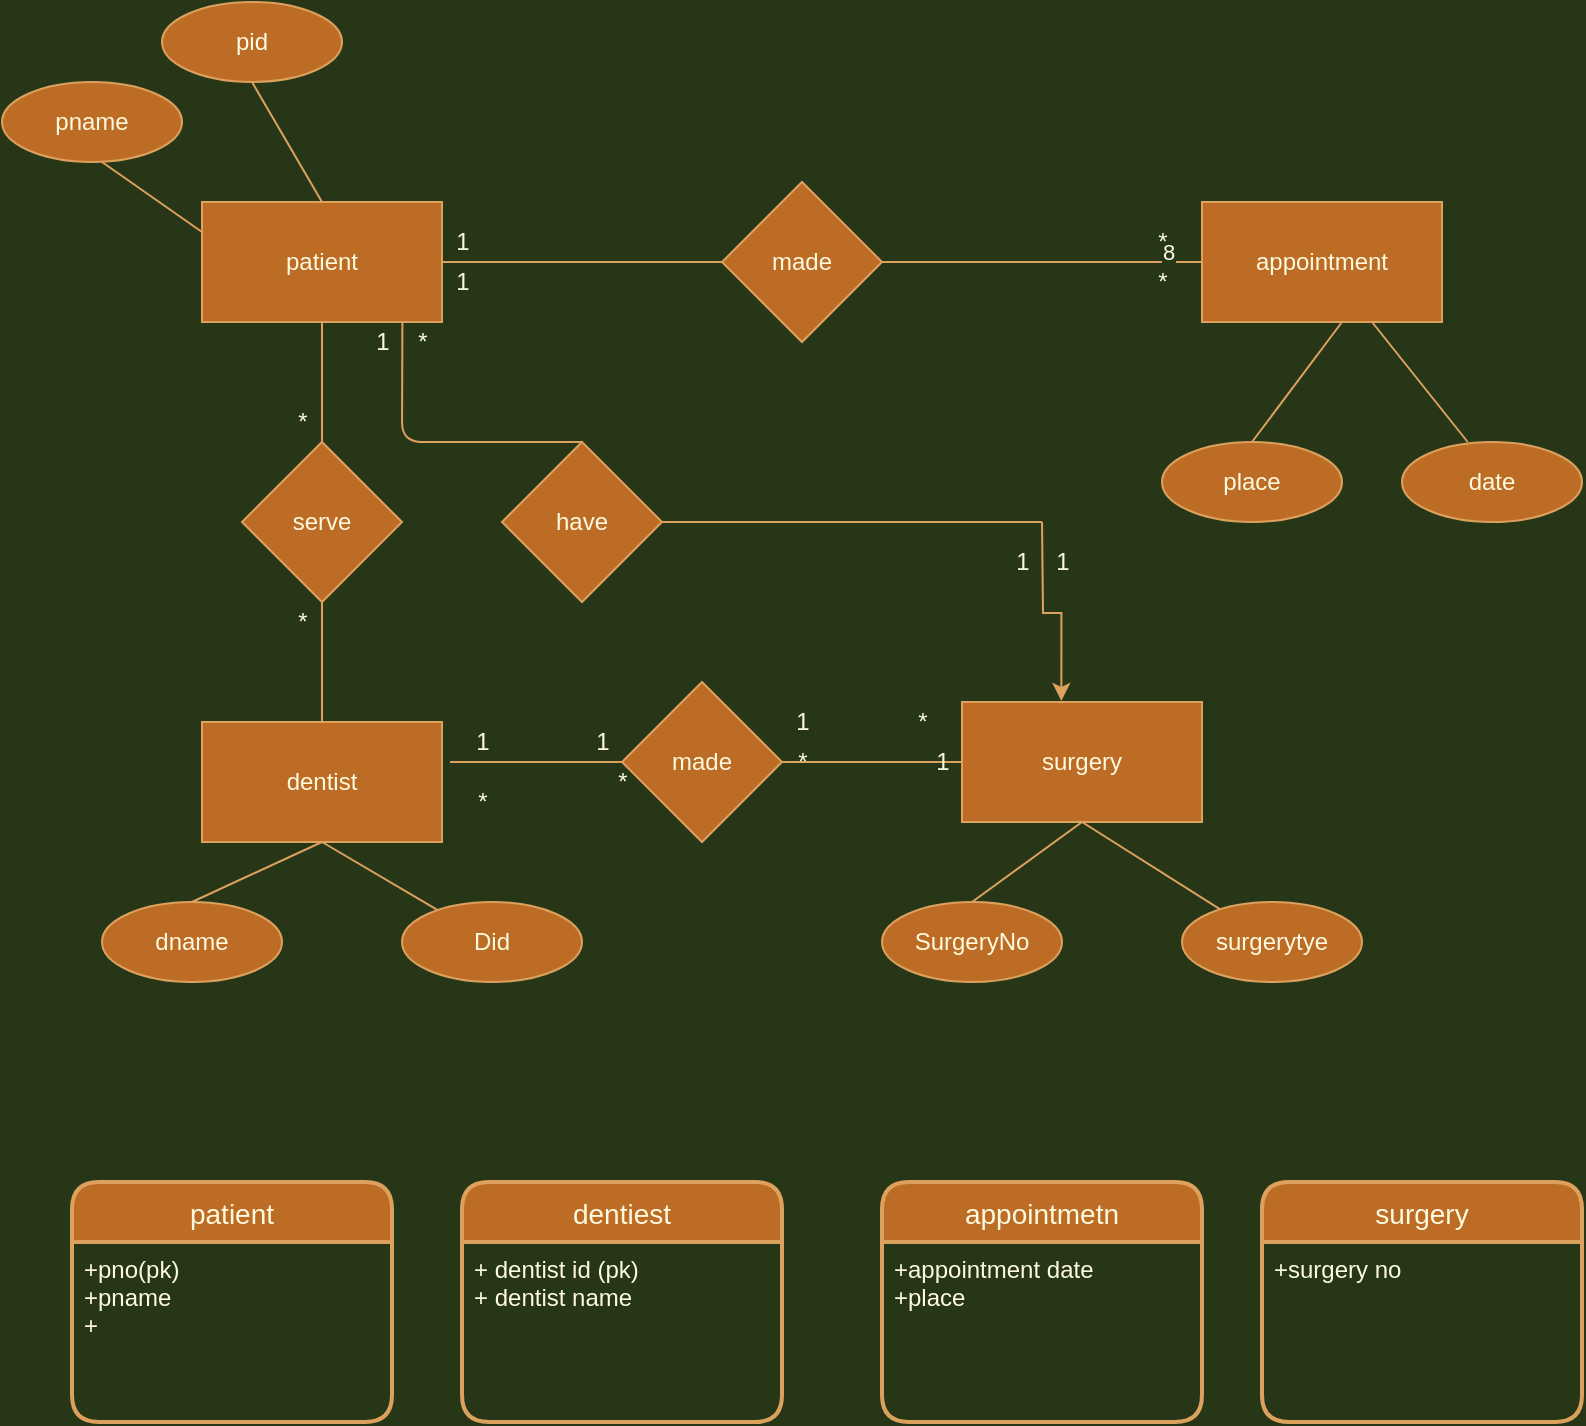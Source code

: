 <mxfile version="14.2.6" type="github">
  <diagram id="R2lEEEUBdFMjLlhIrx00" name="Page-1">
    <mxGraphModel dx="940" dy="1617" grid="1" gridSize="10" guides="1" tooltips="1" connect="1" arrows="1" fold="1" page="1" pageScale="1" pageWidth="850" pageHeight="1100" background="#283618" math="0" shadow="0" extFonts="Permanent Marker^https://fonts.googleapis.com/css?family=Permanent+Marker">
      <root>
        <mxCell id="0" />
        <mxCell id="1" parent="0" />
        <mxCell id="jq9_PVpJ-rPiBCkHNvdq-1" value="patient" style="rounded=0;whiteSpace=wrap;html=1;fillColor=#BC6C25;strokeColor=#DDA15E;fontColor=#FEFAE0;" parent="1" vertex="1">
          <mxGeometry x="100" y="40" width="120" height="60" as="geometry" />
        </mxCell>
        <mxCell id="jq9_PVpJ-rPiBCkHNvdq-2" value="appointment" style="rounded=0;whiteSpace=wrap;html=1;fillColor=#BC6C25;strokeColor=#DDA15E;fontColor=#FEFAE0;" parent="1" vertex="1">
          <mxGeometry x="600" y="40" width="120" height="60" as="geometry" />
        </mxCell>
        <mxCell id="jq9_PVpJ-rPiBCkHNvdq-3" value="made" style="rhombus;whiteSpace=wrap;html=1;fillColor=#BC6C25;strokeColor=#DDA15E;fontColor=#FEFAE0;" parent="1" vertex="1">
          <mxGeometry x="360" y="30" width="80" height="80" as="geometry" />
        </mxCell>
        <mxCell id="jq9_PVpJ-rPiBCkHNvdq-4" value="dentist" style="rounded=0;whiteSpace=wrap;html=1;fillColor=#BC6C25;strokeColor=#DDA15E;fontColor=#FEFAE0;" parent="1" vertex="1">
          <mxGeometry x="100" y="300" width="120" height="60" as="geometry" />
        </mxCell>
        <mxCell id="jq9_PVpJ-rPiBCkHNvdq-5" value="surgery" style="rounded=0;whiteSpace=wrap;html=1;fillColor=#BC6C25;strokeColor=#DDA15E;fontColor=#FEFAE0;" parent="1" vertex="1">
          <mxGeometry x="480" y="290" width="120" height="60" as="geometry" />
        </mxCell>
        <mxCell id="N9F4KXF3GuRtby-o5Uan-1" value="" style="endArrow=none;html=1;entryX=0.5;entryY=1;entryDx=0;entryDy=0;strokeColor=#DDA15E;fontColor=#FEFAE0;labelBackgroundColor=#283618;" edge="1" parent="1" source="N9F4KXF3GuRtby-o5Uan-20" target="jq9_PVpJ-rPiBCkHNvdq-1">
          <mxGeometry width="50" height="50" relative="1" as="geometry">
            <mxPoint x="180" y="310" as="sourcePoint" />
            <mxPoint x="230" y="260" as="targetPoint" />
          </mxGeometry>
        </mxCell>
        <mxCell id="N9F4KXF3GuRtby-o5Uan-2" value="" style="endArrow=none;html=1;entryX=0;entryY=0.5;entryDx=0;entryDy=0;strokeColor=#DDA15E;fontColor=#FEFAE0;labelBackgroundColor=#283618;" edge="1" parent="1" target="jq9_PVpJ-rPiBCkHNvdq-3">
          <mxGeometry width="50" height="50" relative="1" as="geometry">
            <mxPoint x="220" y="70" as="sourcePoint" />
            <mxPoint x="330" y="80" as="targetPoint" />
            <Array as="points">
              <mxPoint x="230" y="70" />
            </Array>
          </mxGeometry>
        </mxCell>
        <mxCell id="N9F4KXF3GuRtby-o5Uan-3" value="" style="endArrow=none;html=1;entryX=0;entryY=0.5;entryDx=0;entryDy=0;strokeColor=#DDA15E;fontColor=#FEFAE0;labelBackgroundColor=#283618;" edge="1" parent="1" target="jq9_PVpJ-rPiBCkHNvdq-2">
          <mxGeometry width="50" height="50" relative="1" as="geometry">
            <mxPoint x="440" y="70" as="sourcePoint" />
            <mxPoint x="490" y="20" as="targetPoint" />
          </mxGeometry>
        </mxCell>
        <mxCell id="N9F4KXF3GuRtby-o5Uan-48" value="8" style="edgeLabel;html=1;align=center;verticalAlign=middle;resizable=0;points=[];fontColor=#FEFAE0;labelBackgroundColor=#283618;" vertex="1" connectable="0" parent="N9F4KXF3GuRtby-o5Uan-3">
          <mxGeometry x="0.789" y="5" relative="1" as="geometry">
            <mxPoint as="offset" />
          </mxGeometry>
        </mxCell>
        <mxCell id="N9F4KXF3GuRtby-o5Uan-4" value="pid" style="ellipse;whiteSpace=wrap;html=1;fillColor=#BC6C25;strokeColor=#DDA15E;fontColor=#FEFAE0;" vertex="1" parent="1">
          <mxGeometry x="80" y="-60" width="90" height="40" as="geometry" />
        </mxCell>
        <mxCell id="N9F4KXF3GuRtby-o5Uan-5" value="pname" style="ellipse;whiteSpace=wrap;html=1;fillColor=#BC6C25;strokeColor=#DDA15E;fontColor=#FEFAE0;" vertex="1" parent="1">
          <mxGeometry y="-20" width="90" height="40" as="geometry" />
        </mxCell>
        <mxCell id="N9F4KXF3GuRtby-o5Uan-6" value="Did" style="ellipse;whiteSpace=wrap;html=1;fillColor=#BC6C25;strokeColor=#DDA15E;fontColor=#FEFAE0;" vertex="1" parent="1">
          <mxGeometry x="200" y="390" width="90" height="40" as="geometry" />
        </mxCell>
        <mxCell id="N9F4KXF3GuRtby-o5Uan-7" value="dname" style="ellipse;whiteSpace=wrap;html=1;fillColor=#BC6C25;strokeColor=#DDA15E;fontColor=#FEFAE0;" vertex="1" parent="1">
          <mxGeometry x="50" y="390" width="90" height="40" as="geometry" />
        </mxCell>
        <mxCell id="N9F4KXF3GuRtby-o5Uan-8" value="date" style="ellipse;whiteSpace=wrap;html=1;fillColor=#BC6C25;strokeColor=#DDA15E;fontColor=#FEFAE0;" vertex="1" parent="1">
          <mxGeometry x="700" y="160" width="90" height="40" as="geometry" />
        </mxCell>
        <mxCell id="N9F4KXF3GuRtby-o5Uan-9" value="place" style="ellipse;whiteSpace=wrap;html=1;fillColor=#BC6C25;strokeColor=#DDA15E;fontColor=#FEFAE0;" vertex="1" parent="1">
          <mxGeometry x="580" y="160" width="90" height="40" as="geometry" />
        </mxCell>
        <mxCell id="N9F4KXF3GuRtby-o5Uan-10" value="SurgeryNo" style="ellipse;whiteSpace=wrap;html=1;fillColor=#BC6C25;strokeColor=#DDA15E;fontColor=#FEFAE0;" vertex="1" parent="1">
          <mxGeometry x="440" y="390" width="90" height="40" as="geometry" />
        </mxCell>
        <mxCell id="N9F4KXF3GuRtby-o5Uan-11" value="surgerytye" style="ellipse;whiteSpace=wrap;html=1;fillColor=#BC6C25;strokeColor=#DDA15E;fontColor=#FEFAE0;" vertex="1" parent="1">
          <mxGeometry x="590" y="390" width="90" height="40" as="geometry" />
        </mxCell>
        <mxCell id="N9F4KXF3GuRtby-o5Uan-12" value="" style="endArrow=none;html=1;exitX=0;exitY=0.25;exitDx=0;exitDy=0;strokeColor=#DDA15E;fontColor=#FEFAE0;labelBackgroundColor=#283618;" edge="1" parent="1" source="jq9_PVpJ-rPiBCkHNvdq-1">
          <mxGeometry width="50" height="50" relative="1" as="geometry">
            <mxPoint x="90" y="50" as="sourcePoint" />
            <mxPoint x="50" y="20" as="targetPoint" />
          </mxGeometry>
        </mxCell>
        <mxCell id="N9F4KXF3GuRtby-o5Uan-13" value="" style="endArrow=none;html=1;entryX=0.5;entryY=1;entryDx=0;entryDy=0;exitX=0.5;exitY=0;exitDx=0;exitDy=0;strokeColor=#DDA15E;fontColor=#FEFAE0;labelBackgroundColor=#283618;" edge="1" parent="1" source="jq9_PVpJ-rPiBCkHNvdq-1" target="N9F4KXF3GuRtby-o5Uan-4">
          <mxGeometry width="50" height="50" relative="1" as="geometry">
            <mxPoint x="120" y="30" as="sourcePoint" />
            <mxPoint x="170" y="-20" as="targetPoint" />
          </mxGeometry>
        </mxCell>
        <mxCell id="N9F4KXF3GuRtby-o5Uan-14" value="" style="endArrow=none;html=1;exitX=0.5;exitY=0;exitDx=0;exitDy=0;strokeColor=#DDA15E;fontColor=#FEFAE0;labelBackgroundColor=#283618;" edge="1" parent="1" source="N9F4KXF3GuRtby-o5Uan-7">
          <mxGeometry width="50" height="50" relative="1" as="geometry">
            <mxPoint x="120" y="410" as="sourcePoint" />
            <mxPoint x="160" y="360" as="targetPoint" />
          </mxGeometry>
        </mxCell>
        <mxCell id="N9F4KXF3GuRtby-o5Uan-15" value="" style="endArrow=none;html=1;strokeColor=#DDA15E;fontColor=#FEFAE0;labelBackgroundColor=#283618;" edge="1" parent="1" target="N9F4KXF3GuRtby-o5Uan-6">
          <mxGeometry width="50" height="50" relative="1" as="geometry">
            <mxPoint x="160" y="360" as="sourcePoint" />
            <mxPoint x="210" y="310" as="targetPoint" />
          </mxGeometry>
        </mxCell>
        <mxCell id="N9F4KXF3GuRtby-o5Uan-16" value="" style="endArrow=none;html=1;exitX=0.5;exitY=0;exitDx=0;exitDy=0;strokeColor=#DDA15E;fontColor=#FEFAE0;labelBackgroundColor=#283618;" edge="1" parent="1" source="N9F4KXF3GuRtby-o5Uan-10">
          <mxGeometry width="50" height="50" relative="1" as="geometry">
            <mxPoint x="490" y="400" as="sourcePoint" />
            <mxPoint x="540" y="350" as="targetPoint" />
          </mxGeometry>
        </mxCell>
        <mxCell id="N9F4KXF3GuRtby-o5Uan-17" value="" style="endArrow=none;html=1;exitX=0.5;exitY=1;exitDx=0;exitDy=0;strokeColor=#DDA15E;fontColor=#FEFAE0;labelBackgroundColor=#283618;" edge="1" parent="1" source="jq9_PVpJ-rPiBCkHNvdq-5" target="N9F4KXF3GuRtby-o5Uan-11">
          <mxGeometry width="50" height="50" relative="1" as="geometry">
            <mxPoint x="440" y="310" as="sourcePoint" />
            <mxPoint x="490" y="260" as="targetPoint" />
            <Array as="points" />
          </mxGeometry>
        </mxCell>
        <mxCell id="N9F4KXF3GuRtby-o5Uan-18" value="" style="endArrow=none;html=1;exitX=0.365;exitY=0;exitDx=0;exitDy=0;exitPerimeter=0;strokeColor=#DDA15E;fontColor=#FEFAE0;labelBackgroundColor=#283618;" edge="1" parent="1" source="N9F4KXF3GuRtby-o5Uan-8">
          <mxGeometry width="50" height="50" relative="1" as="geometry">
            <mxPoint x="635" y="150" as="sourcePoint" />
            <mxPoint x="685" y="100" as="targetPoint" />
          </mxGeometry>
        </mxCell>
        <mxCell id="N9F4KXF3GuRtby-o5Uan-19" value="" style="endArrow=none;html=1;exitX=0.5;exitY=0;exitDx=0;exitDy=0;strokeColor=#DDA15E;fontColor=#FEFAE0;labelBackgroundColor=#283618;" edge="1" parent="1" source="N9F4KXF3GuRtby-o5Uan-9">
          <mxGeometry width="50" height="50" relative="1" as="geometry">
            <mxPoint x="620" y="150" as="sourcePoint" />
            <mxPoint x="670" y="100" as="targetPoint" />
          </mxGeometry>
        </mxCell>
        <mxCell id="N9F4KXF3GuRtby-o5Uan-20" value="serve" style="rhombus;whiteSpace=wrap;html=1;fillColor=#BC6C25;strokeColor=#DDA15E;fontColor=#FEFAE0;" vertex="1" parent="1">
          <mxGeometry x="120" y="160" width="80" height="80" as="geometry" />
        </mxCell>
        <mxCell id="N9F4KXF3GuRtby-o5Uan-21" value="" style="endArrow=none;html=1;entryX=0.5;entryY=1;entryDx=0;entryDy=0;strokeColor=#DDA15E;fontColor=#FEFAE0;labelBackgroundColor=#283618;" edge="1" parent="1" source="jq9_PVpJ-rPiBCkHNvdq-4" target="N9F4KXF3GuRtby-o5Uan-20">
          <mxGeometry width="50" height="50" relative="1" as="geometry">
            <mxPoint x="160" y="300" as="sourcePoint" />
            <mxPoint x="160" y="100" as="targetPoint" />
          </mxGeometry>
        </mxCell>
        <mxCell id="N9F4KXF3GuRtby-o5Uan-22" value="" style="endArrow=none;html=1;entryX=0.835;entryY=1;entryDx=0;entryDy=0;entryPerimeter=0;exitX=0.5;exitY=0;exitDx=0;exitDy=0;strokeColor=#DDA15E;fontColor=#FEFAE0;labelBackgroundColor=#283618;" edge="1" parent="1" source="N9F4KXF3GuRtby-o5Uan-40" target="jq9_PVpJ-rPiBCkHNvdq-1">
          <mxGeometry width="50" height="50" relative="1" as="geometry">
            <mxPoint x="258" y="170" as="sourcePoint" />
            <mxPoint x="450" y="170" as="targetPoint" />
            <Array as="points">
              <mxPoint x="200" y="160" />
            </Array>
          </mxGeometry>
        </mxCell>
        <mxCell id="N9F4KXF3GuRtby-o5Uan-23" value="1" style="text;html=1;resizable=0;autosize=1;align=center;verticalAlign=middle;points=[];fillColor=none;strokeColor=none;rounded=0;fontColor=#FEFAE0;" vertex="1" parent="1">
          <mxGeometry x="500" y="210" width="20" height="20" as="geometry" />
        </mxCell>
        <mxCell id="N9F4KXF3GuRtby-o5Uan-25" value="*" style="text;html=1;align=center;verticalAlign=middle;resizable=0;points=[];autosize=1;fontColor=#FEFAE0;" vertex="1" parent="1">
          <mxGeometry x="140" y="140" width="20" height="20" as="geometry" />
        </mxCell>
        <mxCell id="N9F4KXF3GuRtby-o5Uan-27" value="*" style="text;html=1;align=center;verticalAlign=middle;resizable=0;points=[];autosize=1;fontColor=#FEFAE0;" vertex="1" parent="1">
          <mxGeometry x="140" y="240" width="20" height="20" as="geometry" />
        </mxCell>
        <mxCell id="N9F4KXF3GuRtby-o5Uan-28" value="made" style="rhombus;whiteSpace=wrap;html=1;fillColor=#BC6C25;strokeColor=#DDA15E;fontColor=#FEFAE0;" vertex="1" parent="1">
          <mxGeometry x="310" y="280" width="80" height="80" as="geometry" />
        </mxCell>
        <mxCell id="N9F4KXF3GuRtby-o5Uan-30" value="" style="endArrow=none;html=1;entryX=0;entryY=0.5;entryDx=0;entryDy=0;strokeColor=#DDA15E;fontColor=#FEFAE0;labelBackgroundColor=#283618;" edge="1" parent="1" target="N9F4KXF3GuRtby-o5Uan-28">
          <mxGeometry width="50" height="50" relative="1" as="geometry">
            <mxPoint x="224" y="320" as="sourcePoint" />
            <mxPoint x="280" y="300" as="targetPoint" />
          </mxGeometry>
        </mxCell>
        <mxCell id="N9F4KXF3GuRtby-o5Uan-31" value="" style="endArrow=none;html=1;entryX=1;entryY=0.5;entryDx=0;entryDy=0;exitX=0;exitY=0.5;exitDx=0;exitDy=0;strokeColor=#DDA15E;fontColor=#FEFAE0;labelBackgroundColor=#283618;" edge="1" parent="1" source="jq9_PVpJ-rPiBCkHNvdq-5" target="N9F4KXF3GuRtby-o5Uan-28">
          <mxGeometry width="50" height="50" relative="1" as="geometry">
            <mxPoint x="400" y="220" as="sourcePoint" />
            <mxPoint x="450" y="170" as="targetPoint" />
          </mxGeometry>
        </mxCell>
        <mxCell id="N9F4KXF3GuRtby-o5Uan-32" value="1" style="text;html=1;align=center;verticalAlign=middle;resizable=0;points=[];autosize=1;fontColor=#FEFAE0;" vertex="1" parent="1">
          <mxGeometry x="230" y="300" width="20" height="20" as="geometry" />
        </mxCell>
        <mxCell id="N9F4KXF3GuRtby-o5Uan-33" value="1" style="text;html=1;align=center;verticalAlign=middle;resizable=0;points=[];autosize=1;fontColor=#FEFAE0;" vertex="1" parent="1">
          <mxGeometry x="290" y="300" width="20" height="20" as="geometry" />
        </mxCell>
        <mxCell id="N9F4KXF3GuRtby-o5Uan-34" value="1" style="text;html=1;align=center;verticalAlign=middle;resizable=0;points=[];autosize=1;fontColor=#FEFAE0;" vertex="1" parent="1">
          <mxGeometry x="390" y="290" width="20" height="20" as="geometry" />
        </mxCell>
        <mxCell id="N9F4KXF3GuRtby-o5Uan-35" value="*" style="text;html=1;align=center;verticalAlign=middle;resizable=0;points=[];autosize=1;fontColor=#FEFAE0;" vertex="1" parent="1">
          <mxGeometry x="450" y="290" width="20" height="20" as="geometry" />
        </mxCell>
        <mxCell id="N9F4KXF3GuRtby-o5Uan-36" value="1" style="text;html=1;align=center;verticalAlign=middle;resizable=0;points=[];autosize=1;fontColor=#FEFAE0;" vertex="1" parent="1">
          <mxGeometry x="460" y="310" width="20" height="20" as="geometry" />
        </mxCell>
        <mxCell id="N9F4KXF3GuRtby-o5Uan-37" value="*" style="text;html=1;align=center;verticalAlign=middle;resizable=0;points=[];autosize=1;fontColor=#FEFAE0;" vertex="1" parent="1">
          <mxGeometry x="390" y="310" width="20" height="20" as="geometry" />
        </mxCell>
        <mxCell id="N9F4KXF3GuRtby-o5Uan-38" value="*" style="text;html=1;align=center;verticalAlign=middle;resizable=0;points=[];autosize=1;fontColor=#FEFAE0;" vertex="1" parent="1">
          <mxGeometry x="300" y="320" width="20" height="20" as="geometry" />
        </mxCell>
        <mxCell id="N9F4KXF3GuRtby-o5Uan-39" value="*" style="text;html=1;align=center;verticalAlign=middle;resizable=0;points=[];autosize=1;fontColor=#FEFAE0;" vertex="1" parent="1">
          <mxGeometry x="230" y="330" width="20" height="20" as="geometry" />
        </mxCell>
        <mxCell id="N9F4KXF3GuRtby-o5Uan-40" value="have" style="rhombus;whiteSpace=wrap;html=1;fillColor=#BC6C25;strokeColor=#DDA15E;fontColor=#FEFAE0;" vertex="1" parent="1">
          <mxGeometry x="250" y="160" width="80" height="80" as="geometry" />
        </mxCell>
        <mxCell id="N9F4KXF3GuRtby-o5Uan-42" value="*" style="text;html=1;align=center;verticalAlign=middle;resizable=0;points=[];autosize=1;fontColor=#FEFAE0;" vertex="1" parent="1">
          <mxGeometry x="200" y="100" width="20" height="20" as="geometry" />
        </mxCell>
        <mxCell id="N9F4KXF3GuRtby-o5Uan-62" style="edgeStyle=orthogonalEdgeStyle;rounded=0;orthogonalLoop=1;jettySize=auto;html=1;entryX=0.414;entryY=-0.009;entryDx=0;entryDy=0;entryPerimeter=0;strokeColor=#DDA15E;fontColor=#FEFAE0;labelBackgroundColor=#283618;" edge="1" parent="1" target="jq9_PVpJ-rPiBCkHNvdq-5">
          <mxGeometry relative="1" as="geometry">
            <mxPoint x="520" y="200" as="sourcePoint" />
          </mxGeometry>
        </mxCell>
        <mxCell id="N9F4KXF3GuRtby-o5Uan-44" value="1" style="text;html=1;align=center;verticalAlign=middle;resizable=0;points=[];autosize=1;fontColor=#FEFAE0;" vertex="1" parent="1">
          <mxGeometry x="520" y="210" width="20" height="20" as="geometry" />
        </mxCell>
        <mxCell id="N9F4KXF3GuRtby-o5Uan-46" value="1" style="text;html=1;align=center;verticalAlign=middle;resizable=0;points=[];autosize=1;fontColor=#FEFAE0;" vertex="1" parent="1">
          <mxGeometry x="180" y="100" width="20" height="20" as="geometry" />
        </mxCell>
        <mxCell id="N9F4KXF3GuRtby-o5Uan-47" value="1" style="text;html=1;align=center;verticalAlign=middle;resizable=0;points=[];autosize=1;fontColor=#FEFAE0;" vertex="1" parent="1">
          <mxGeometry x="220" y="50" width="20" height="20" as="geometry" />
        </mxCell>
        <mxCell id="N9F4KXF3GuRtby-o5Uan-49" value="*" style="text;html=1;align=center;verticalAlign=middle;resizable=0;points=[];autosize=1;fontColor=#FEFAE0;" vertex="1" parent="1">
          <mxGeometry x="570" y="70" width="20" height="20" as="geometry" />
        </mxCell>
        <mxCell id="N9F4KXF3GuRtby-o5Uan-50" value="*" style="text;html=1;align=center;verticalAlign=middle;resizable=0;points=[];autosize=1;fontColor=#FEFAE0;" vertex="1" parent="1">
          <mxGeometry x="570" y="50" width="20" height="20" as="geometry" />
        </mxCell>
        <mxCell id="N9F4KXF3GuRtby-o5Uan-51" value="1" style="text;html=1;align=center;verticalAlign=middle;resizable=0;points=[];autosize=1;fontColor=#FEFAE0;" vertex="1" parent="1">
          <mxGeometry x="220" y="70" width="20" height="20" as="geometry" />
        </mxCell>
        <mxCell id="N9F4KXF3GuRtby-o5Uan-52" value="patient" style="swimlane;childLayout=stackLayout;horizontal=1;startSize=30;horizontalStack=0;rounded=1;fontSize=14;fontStyle=0;strokeWidth=2;resizeParent=0;resizeLast=1;shadow=0;dashed=0;align=center;fillColor=#BC6C25;strokeColor=#DDA15E;fontColor=#FEFAE0;" vertex="1" parent="1">
          <mxGeometry x="35" y="530" width="160" height="120" as="geometry" />
        </mxCell>
        <mxCell id="N9F4KXF3GuRtby-o5Uan-53" value="+pno(pk)&#xa;+pname&#xa;+" style="align=left;strokeColor=none;fillColor=none;spacingLeft=4;fontSize=12;verticalAlign=top;resizable=0;rotatable=0;part=1;fontColor=#FEFAE0;" vertex="1" parent="N9F4KXF3GuRtby-o5Uan-52">
          <mxGeometry y="30" width="160" height="90" as="geometry" />
        </mxCell>
        <mxCell id="N9F4KXF3GuRtby-o5Uan-54" value="dentiest" style="swimlane;childLayout=stackLayout;horizontal=1;startSize=30;horizontalStack=0;rounded=1;fontSize=14;fontStyle=0;strokeWidth=2;resizeParent=0;resizeLast=1;shadow=0;dashed=0;align=center;fillColor=#BC6C25;strokeColor=#DDA15E;fontColor=#FEFAE0;" vertex="1" parent="1">
          <mxGeometry x="230" y="530" width="160" height="120" as="geometry" />
        </mxCell>
        <mxCell id="N9F4KXF3GuRtby-o5Uan-55" value="+ dentist id (pk)&#xa;+ dentist name&#xa;" style="align=left;strokeColor=none;fillColor=none;spacingLeft=4;fontSize=12;verticalAlign=top;resizable=0;rotatable=0;part=1;fontColor=#FEFAE0;" vertex="1" parent="N9F4KXF3GuRtby-o5Uan-54">
          <mxGeometry y="30" width="160" height="90" as="geometry" />
        </mxCell>
        <mxCell id="N9F4KXF3GuRtby-o5Uan-56" value="appointmetn" style="swimlane;childLayout=stackLayout;horizontal=1;startSize=30;horizontalStack=0;rounded=1;fontSize=14;fontStyle=0;strokeWidth=2;resizeParent=0;resizeLast=1;shadow=0;dashed=0;align=center;fillColor=#BC6C25;strokeColor=#DDA15E;fontColor=#FEFAE0;" vertex="1" parent="1">
          <mxGeometry x="440" y="530" width="160" height="120" as="geometry" />
        </mxCell>
        <mxCell id="N9F4KXF3GuRtby-o5Uan-57" value="+appointment date&#xa;+place " style="align=left;strokeColor=none;fillColor=none;spacingLeft=4;fontSize=12;verticalAlign=top;resizable=0;rotatable=0;part=1;fontColor=#FEFAE0;" vertex="1" parent="N9F4KXF3GuRtby-o5Uan-56">
          <mxGeometry y="30" width="160" height="90" as="geometry" />
        </mxCell>
        <mxCell id="N9F4KXF3GuRtby-o5Uan-58" value="surgery" style="swimlane;childLayout=stackLayout;horizontal=1;startSize=30;horizontalStack=0;rounded=1;fontSize=14;fontStyle=0;strokeWidth=2;resizeParent=0;resizeLast=1;shadow=0;dashed=0;align=center;fillColor=#BC6C25;strokeColor=#DDA15E;fontColor=#FEFAE0;" vertex="1" parent="1">
          <mxGeometry x="630" y="530" width="160" height="120" as="geometry" />
        </mxCell>
        <mxCell id="N9F4KXF3GuRtby-o5Uan-59" value="+surgery no" style="align=left;strokeColor=none;fillColor=none;spacingLeft=4;fontSize=12;verticalAlign=top;resizable=0;rotatable=0;part=1;fontColor=#FEFAE0;" vertex="1" parent="N9F4KXF3GuRtby-o5Uan-58">
          <mxGeometry y="30" width="160" height="90" as="geometry" />
        </mxCell>
        <mxCell id="N9F4KXF3GuRtby-o5Uan-61" value="" style="endArrow=none;html=1;entryX=1;entryY=0.5;entryDx=0;entryDy=0;strokeColor=#DDA15E;fontColor=#FEFAE0;labelBackgroundColor=#283618;" edge="1" parent="1" target="N9F4KXF3GuRtby-o5Uan-40">
          <mxGeometry width="50" height="50" relative="1" as="geometry">
            <mxPoint x="520" y="200" as="sourcePoint" />
            <mxPoint x="450" y="230" as="targetPoint" />
          </mxGeometry>
        </mxCell>
      </root>
    </mxGraphModel>
  </diagram>
</mxfile>
